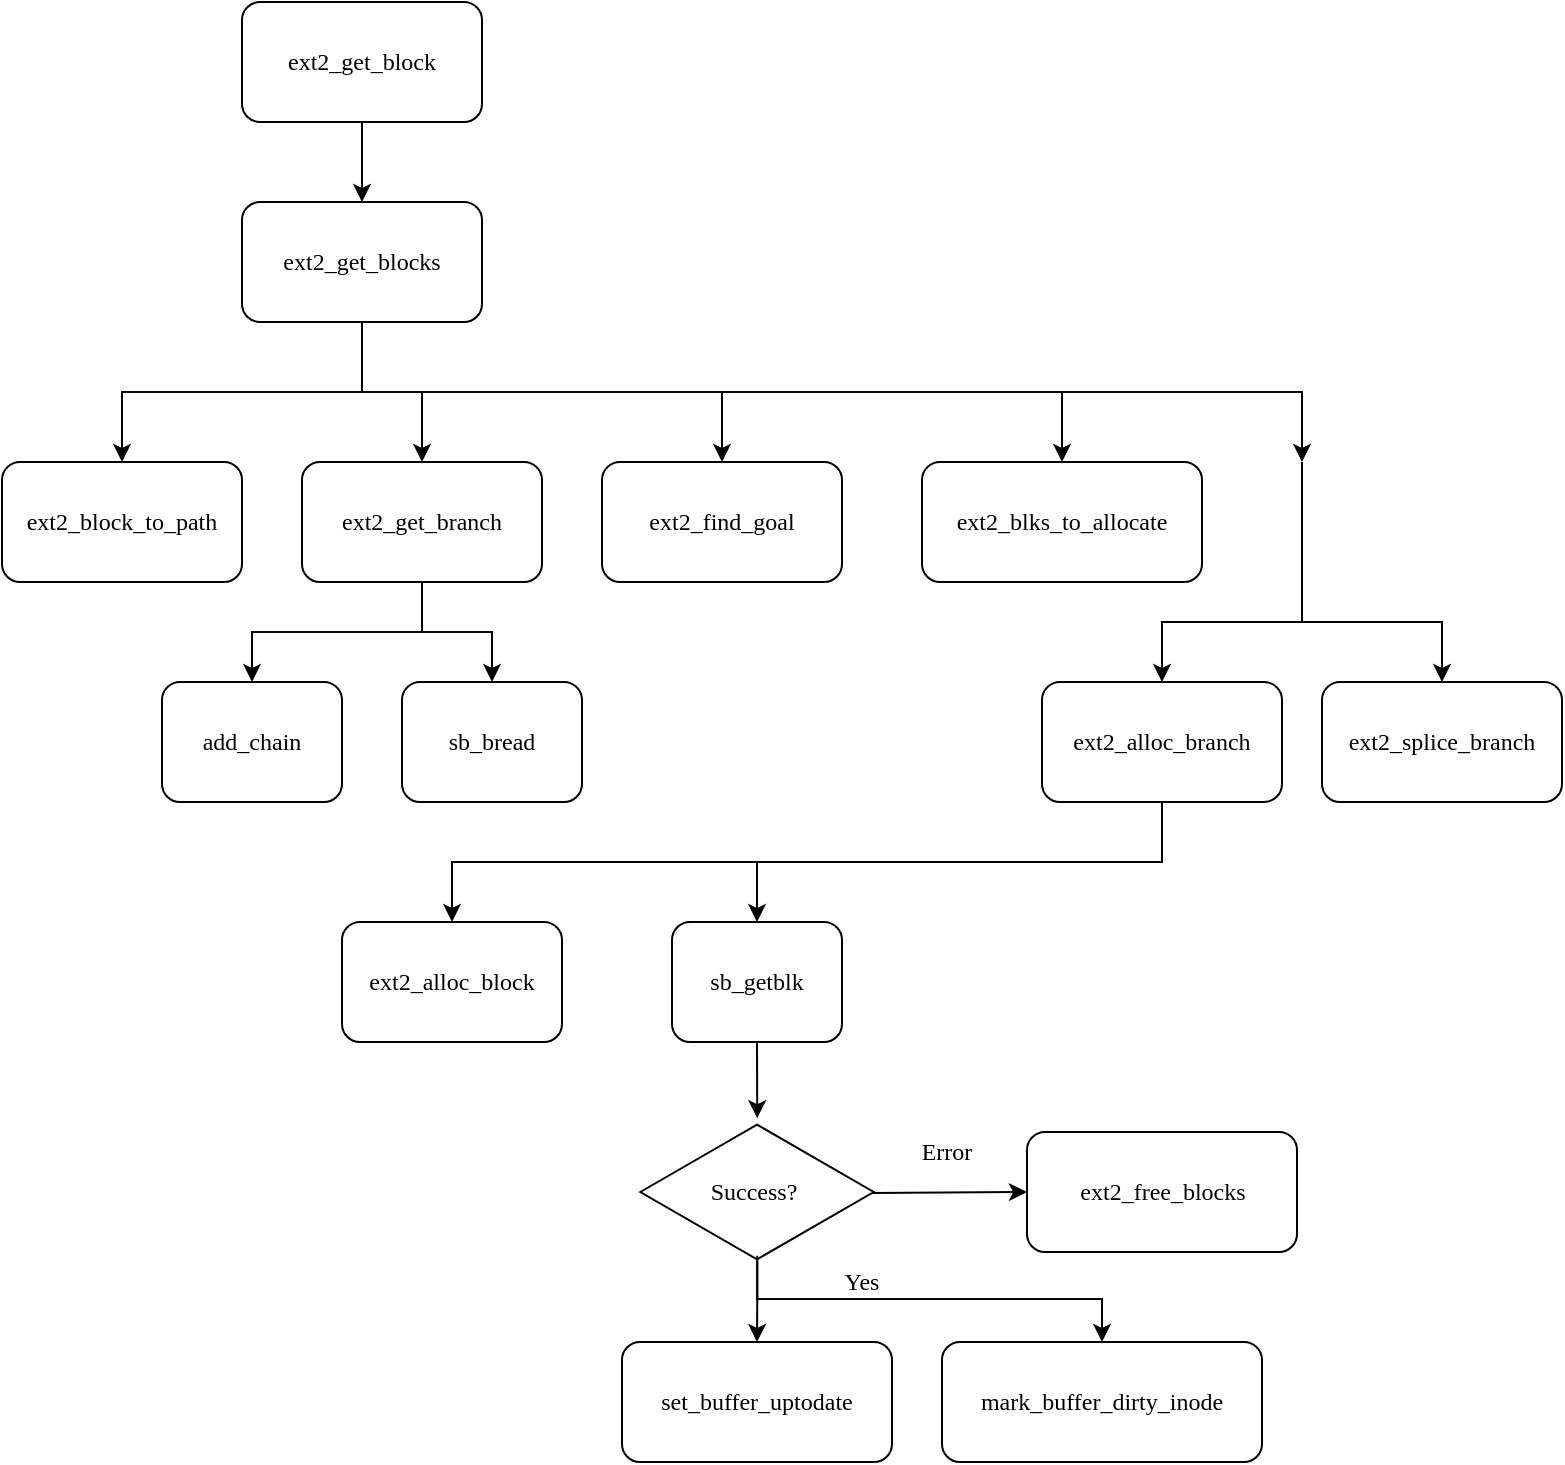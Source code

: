 <mxfile version="18.1.2" type="github">
  <diagram id="doW26T-CMRSeiIQzmsKS" name="Page-1">
    <mxGraphModel dx="633" dy="1579" grid="1" gridSize="10" guides="1" tooltips="1" connect="1" arrows="1" fold="1" page="1" pageScale="1" pageWidth="827" pageHeight="1169" math="0" shadow="0">
      <root>
        <mxCell id="0" />
        <mxCell id="1" parent="0" />
        <mxCell id="nTzvKom0a_UCRgKJAyW0-1" value="&lt;font face=&quot;Comic Sans MS&quot;&gt;ext2_get_block&lt;/font&gt;" style="rounded=1;whiteSpace=wrap;html=1;" vertex="1" parent="1">
          <mxGeometry x="140" y="240" width="120" height="60" as="geometry" />
        </mxCell>
        <mxCell id="nTzvKom0a_UCRgKJAyW0-2" value="" style="endArrow=classic;html=1;rounded=0;fontFamily=Comic Sans MS;exitX=0.5;exitY=1;exitDx=0;exitDy=0;entryX=0.5;entryY=0;entryDx=0;entryDy=0;" edge="1" parent="1" source="nTzvKom0a_UCRgKJAyW0-1" target="nTzvKom0a_UCRgKJAyW0-3">
          <mxGeometry width="50" height="50" relative="1" as="geometry">
            <mxPoint x="190" y="550" as="sourcePoint" />
            <mxPoint x="200" y="360" as="targetPoint" />
          </mxGeometry>
        </mxCell>
        <mxCell id="nTzvKom0a_UCRgKJAyW0-3" value="&lt;font face=&quot;Comic Sans MS&quot;&gt;ext2_get_blocks&lt;/font&gt;" style="rounded=1;whiteSpace=wrap;html=1;" vertex="1" parent="1">
          <mxGeometry x="140" y="340" width="120" height="60" as="geometry" />
        </mxCell>
        <mxCell id="nTzvKom0a_UCRgKJAyW0-4" value="&lt;font face=&quot;Comic Sans MS&quot;&gt;ext2_block_to_path&lt;/font&gt;" style="rounded=1;whiteSpace=wrap;html=1;" vertex="1" parent="1">
          <mxGeometry x="20" y="470" width="120" height="60" as="geometry" />
        </mxCell>
        <mxCell id="nTzvKom0a_UCRgKJAyW0-6" value="&lt;font face=&quot;Comic Sans MS&quot;&gt;ext2_get_branch&lt;/font&gt;" style="rounded=1;whiteSpace=wrap;html=1;" vertex="1" parent="1">
          <mxGeometry x="170" y="470" width="120" height="60" as="geometry" />
        </mxCell>
        <mxCell id="nTzvKom0a_UCRgKJAyW0-11" value="" style="edgeStyle=elbowEdgeStyle;elbow=vertical;endArrow=classic;html=1;rounded=0;fontFamily=Comic Sans MS;exitX=0.5;exitY=1;exitDx=0;exitDy=0;entryX=0.5;entryY=0;entryDx=0;entryDy=0;" edge="1" parent="1" source="nTzvKom0a_UCRgKJAyW0-3" target="nTzvKom0a_UCRgKJAyW0-6">
          <mxGeometry width="50" height="50" relative="1" as="geometry">
            <mxPoint x="220" y="460" as="sourcePoint" />
            <mxPoint x="270" y="410" as="targetPoint" />
          </mxGeometry>
        </mxCell>
        <mxCell id="nTzvKom0a_UCRgKJAyW0-12" value="&lt;font face=&quot;Comic Sans MS&quot;&gt;ext2_find_goal&lt;/font&gt;" style="rounded=1;whiteSpace=wrap;html=1;" vertex="1" parent="1">
          <mxGeometry x="320" y="470" width="120" height="60" as="geometry" />
        </mxCell>
        <mxCell id="nTzvKom0a_UCRgKJAyW0-13" value="" style="edgeStyle=elbowEdgeStyle;elbow=vertical;endArrow=classic;html=1;rounded=0;fontFamily=Comic Sans MS;exitX=0.5;exitY=1;exitDx=0;exitDy=0;entryX=0.5;entryY=0;entryDx=0;entryDy=0;" edge="1" parent="1" source="nTzvKom0a_UCRgKJAyW0-3" target="nTzvKom0a_UCRgKJAyW0-12">
          <mxGeometry width="50" height="50" relative="1" as="geometry">
            <mxPoint x="280" y="510" as="sourcePoint" />
            <mxPoint x="330" y="460" as="targetPoint" />
          </mxGeometry>
        </mxCell>
        <mxCell id="nTzvKom0a_UCRgKJAyW0-14" value="" style="edgeStyle=elbowEdgeStyle;elbow=vertical;endArrow=classic;html=1;rounded=0;fontFamily=Comic Sans MS;exitX=0.5;exitY=1;exitDx=0;exitDy=0;entryX=0.5;entryY=0;entryDx=0;entryDy=0;" edge="1" parent="1" source="nTzvKom0a_UCRgKJAyW0-3" target="nTzvKom0a_UCRgKJAyW0-4">
          <mxGeometry width="50" height="50" relative="1" as="geometry">
            <mxPoint x="120" y="690" as="sourcePoint" />
            <mxPoint x="170" y="640" as="targetPoint" />
          </mxGeometry>
        </mxCell>
        <mxCell id="nTzvKom0a_UCRgKJAyW0-15" value="&lt;font face=&quot;Comic Sans MS&quot;&gt;ext2_blks_to_allocate&lt;/font&gt;" style="rounded=1;whiteSpace=wrap;html=1;" vertex="1" parent="1">
          <mxGeometry x="480" y="470" width="140" height="60" as="geometry" />
        </mxCell>
        <mxCell id="nTzvKom0a_UCRgKJAyW0-16" value="&lt;font face=&quot;Comic Sans MS&quot;&gt;ext2_alloc_branch&lt;/font&gt;" style="rounded=1;whiteSpace=wrap;html=1;" vertex="1" parent="1">
          <mxGeometry x="540" y="580" width="120" height="60" as="geometry" />
        </mxCell>
        <mxCell id="nTzvKom0a_UCRgKJAyW0-17" value="&lt;font face=&quot;Comic Sans MS&quot;&gt;ext2_splice_branch&lt;/font&gt;" style="rounded=1;whiteSpace=wrap;html=1;" vertex="1" parent="1">
          <mxGeometry x="680" y="580" width="120" height="60" as="geometry" />
        </mxCell>
        <mxCell id="nTzvKom0a_UCRgKJAyW0-18" value="" style="edgeStyle=elbowEdgeStyle;elbow=vertical;endArrow=classic;html=1;rounded=0;fontFamily=Comic Sans MS;entryX=0.5;entryY=0;entryDx=0;entryDy=0;exitX=0.5;exitY=1;exitDx=0;exitDy=0;" edge="1" parent="1" source="nTzvKom0a_UCRgKJAyW0-3" target="nTzvKom0a_UCRgKJAyW0-15">
          <mxGeometry width="50" height="50" relative="1" as="geometry">
            <mxPoint x="510" y="460" as="sourcePoint" />
            <mxPoint x="560" y="410" as="targetPoint" />
          </mxGeometry>
        </mxCell>
        <mxCell id="nTzvKom0a_UCRgKJAyW0-25" value="" style="edgeStyle=elbowEdgeStyle;elbow=vertical;endArrow=classic;html=1;rounded=0;fontFamily=Comic Sans MS;exitX=0.5;exitY=1;exitDx=0;exitDy=0;" edge="1" parent="1" source="nTzvKom0a_UCRgKJAyW0-3">
          <mxGeometry width="50" height="50" relative="1" as="geometry">
            <mxPoint x="180" y="400" as="sourcePoint" />
            <mxPoint x="670" y="470" as="targetPoint" />
          </mxGeometry>
        </mxCell>
        <mxCell id="nTzvKom0a_UCRgKJAyW0-26" value="" style="edgeStyle=elbowEdgeStyle;elbow=vertical;endArrow=classic;html=1;rounded=0;fontFamily=Comic Sans MS;entryX=0.5;entryY=0;entryDx=0;entryDy=0;" edge="1" parent="1" target="nTzvKom0a_UCRgKJAyW0-16">
          <mxGeometry width="50" height="50" relative="1" as="geometry">
            <mxPoint x="670" y="470" as="sourcePoint" />
            <mxPoint x="740" y="420" as="targetPoint" />
            <Array as="points">
              <mxPoint x="610" y="550" />
              <mxPoint x="690" y="550" />
              <mxPoint x="630" y="560" />
            </Array>
          </mxGeometry>
        </mxCell>
        <mxCell id="nTzvKom0a_UCRgKJAyW0-27" value="" style="edgeStyle=segmentEdgeStyle;endArrow=classic;html=1;rounded=0;fontFamily=Comic Sans MS;entryX=0.5;entryY=0;entryDx=0;entryDy=0;" edge="1" parent="1" target="nTzvKom0a_UCRgKJAyW0-17">
          <mxGeometry width="50" height="50" relative="1" as="geometry">
            <mxPoint x="670" y="550" as="sourcePoint" />
            <mxPoint x="750" y="590" as="targetPoint" />
          </mxGeometry>
        </mxCell>
        <mxCell id="nTzvKom0a_UCRgKJAyW0-28" value="&lt;font face=&quot;Comic Sans MS&quot;&gt;add_chain&lt;/font&gt;" style="rounded=1;whiteSpace=wrap;html=1;" vertex="1" parent="1">
          <mxGeometry x="100" y="580" width="90" height="60" as="geometry" />
        </mxCell>
        <mxCell id="nTzvKom0a_UCRgKJAyW0-29" value="&lt;font face=&quot;Comic Sans MS&quot;&gt;sb_bread&lt;/font&gt;" style="rounded=1;whiteSpace=wrap;html=1;" vertex="1" parent="1">
          <mxGeometry x="220" y="580" width="90" height="60" as="geometry" />
        </mxCell>
        <mxCell id="nTzvKom0a_UCRgKJAyW0-30" value="" style="edgeStyle=elbowEdgeStyle;elbow=vertical;endArrow=classic;html=1;rounded=0;fontFamily=Comic Sans MS;exitX=0.5;exitY=1;exitDx=0;exitDy=0;entryX=0.5;entryY=0;entryDx=0;entryDy=0;" edge="1" parent="1" source="nTzvKom0a_UCRgKJAyW0-6" target="nTzvKom0a_UCRgKJAyW0-28">
          <mxGeometry width="50" height="50" relative="1" as="geometry">
            <mxPoint x="180" y="740" as="sourcePoint" />
            <mxPoint x="230" y="690" as="targetPoint" />
          </mxGeometry>
        </mxCell>
        <mxCell id="nTzvKom0a_UCRgKJAyW0-31" value="" style="edgeStyle=elbowEdgeStyle;elbow=vertical;endArrow=classic;html=1;rounded=0;fontFamily=Comic Sans MS;exitX=0.5;exitY=1;exitDx=0;exitDy=0;entryX=0.5;entryY=0;entryDx=0;entryDy=0;" edge="1" parent="1" source="nTzvKom0a_UCRgKJAyW0-6" target="nTzvKom0a_UCRgKJAyW0-29">
          <mxGeometry width="50" height="50" relative="1" as="geometry">
            <mxPoint x="210" y="730" as="sourcePoint" />
            <mxPoint x="260" y="680" as="targetPoint" />
          </mxGeometry>
        </mxCell>
        <mxCell id="nTzvKom0a_UCRgKJAyW0-32" value="&lt;font face=&quot;Comic Sans MS&quot;&gt;ext2_alloc_block&lt;/font&gt;" style="rounded=1;whiteSpace=wrap;html=1;" vertex="1" parent="1">
          <mxGeometry x="190" y="700" width="110" height="60" as="geometry" />
        </mxCell>
        <mxCell id="nTzvKom0a_UCRgKJAyW0-33" value="&lt;font face=&quot;Comic Sans MS&quot;&gt;sb_getblk&lt;/font&gt;" style="rounded=1;whiteSpace=wrap;html=1;" vertex="1" parent="1">
          <mxGeometry x="355" y="700" width="85" height="60" as="geometry" />
        </mxCell>
        <mxCell id="nTzvKom0a_UCRgKJAyW0-34" value="&lt;font face=&quot;Comic Sans MS&quot;&gt;set_buffer_uptodate&lt;/font&gt;" style="rounded=1;whiteSpace=wrap;html=1;" vertex="1" parent="1">
          <mxGeometry x="330" y="910" width="135" height="60" as="geometry" />
        </mxCell>
        <mxCell id="nTzvKom0a_UCRgKJAyW0-35" value="&lt;font face=&quot;Comic Sans MS&quot;&gt;mark_buffer_dirty_inode&lt;/font&gt;" style="rounded=1;whiteSpace=wrap;html=1;" vertex="1" parent="1">
          <mxGeometry x="490" y="910" width="160" height="60" as="geometry" />
        </mxCell>
        <mxCell id="nTzvKom0a_UCRgKJAyW0-36" value="" style="edgeStyle=elbowEdgeStyle;elbow=vertical;endArrow=classic;html=1;rounded=0;fontFamily=Comic Sans MS;exitX=0.5;exitY=1;exitDx=0;exitDy=0;entryX=0.5;entryY=0;entryDx=0;entryDy=0;" edge="1" parent="1" source="nTzvKom0a_UCRgKJAyW0-16" target="nTzvKom0a_UCRgKJAyW0-32">
          <mxGeometry width="50" height="50" relative="1" as="geometry">
            <mxPoint x="430" y="710" as="sourcePoint" />
            <mxPoint x="480" y="660" as="targetPoint" />
          </mxGeometry>
        </mxCell>
        <mxCell id="nTzvKom0a_UCRgKJAyW0-37" value="" style="edgeStyle=elbowEdgeStyle;elbow=vertical;endArrow=classic;html=1;rounded=0;fontFamily=Comic Sans MS;exitX=0.5;exitY=1;exitDx=0;exitDy=0;entryX=0.5;entryY=0;entryDx=0;entryDy=0;" edge="1" parent="1" source="nTzvKom0a_UCRgKJAyW0-16" target="nTzvKom0a_UCRgKJAyW0-33">
          <mxGeometry width="50" height="50" relative="1" as="geometry">
            <mxPoint x="430" y="590" as="sourcePoint" />
            <mxPoint x="480" y="540" as="targetPoint" />
          </mxGeometry>
        </mxCell>
        <mxCell id="nTzvKom0a_UCRgKJAyW0-45" value="Success?&amp;nbsp;" style="html=1;whiteSpace=wrap;aspect=fixed;shape=isoRectangle;fontFamily=Comic Sans MS;" vertex="1" parent="1">
          <mxGeometry x="339.17" y="800" width="116.67" height="70" as="geometry" />
        </mxCell>
        <mxCell id="nTzvKom0a_UCRgKJAyW0-51" value="" style="endArrow=classic;html=1;rounded=0;fontFamily=Comic Sans MS;exitX=0.5;exitY=1;exitDx=0;exitDy=0;entryX=0.501;entryY=-0.027;entryDx=0;entryDy=0;entryPerimeter=0;" edge="1" parent="1" source="nTzvKom0a_UCRgKJAyW0-33" target="nTzvKom0a_UCRgKJAyW0-45">
          <mxGeometry width="50" height="50" relative="1" as="geometry">
            <mxPoint x="480" y="810" as="sourcePoint" />
            <mxPoint x="530" y="760" as="targetPoint" />
          </mxGeometry>
        </mxCell>
        <mxCell id="nTzvKom0a_UCRgKJAyW0-52" value="" style="edgeStyle=elbowEdgeStyle;elbow=vertical;endArrow=classic;html=1;rounded=0;fontFamily=Comic Sans MS;exitX=0.501;exitY=0.992;exitDx=0;exitDy=0;exitPerimeter=0;entryX=0.5;entryY=0;entryDx=0;entryDy=0;" edge="1" parent="1" source="nTzvKom0a_UCRgKJAyW0-45" target="nTzvKom0a_UCRgKJAyW0-34">
          <mxGeometry width="50" height="50" relative="1" as="geometry">
            <mxPoint x="450" y="1080" as="sourcePoint" />
            <mxPoint x="500" y="1030" as="targetPoint" />
          </mxGeometry>
        </mxCell>
        <mxCell id="nTzvKom0a_UCRgKJAyW0-53" value="" style="edgeStyle=elbowEdgeStyle;elbow=vertical;endArrow=classic;html=1;rounded=0;fontFamily=Comic Sans MS;entryX=0.5;entryY=0;entryDx=0;entryDy=0;exitX=0.501;exitY=0.955;exitDx=0;exitDy=0;exitPerimeter=0;" edge="1" parent="1" source="nTzvKom0a_UCRgKJAyW0-45" target="nTzvKom0a_UCRgKJAyW0-35">
          <mxGeometry width="50" height="50" relative="1" as="geometry">
            <mxPoint x="397" y="870" as="sourcePoint" />
            <mxPoint x="590" y="860" as="targetPoint" />
          </mxGeometry>
        </mxCell>
        <mxCell id="nTzvKom0a_UCRgKJAyW0-54" value="" style="endArrow=classic;html=1;rounded=0;fontFamily=Comic Sans MS;exitX=0.993;exitY=0.507;exitDx=0;exitDy=0;exitPerimeter=0;entryX=0;entryY=0.5;entryDx=0;entryDy=0;" edge="1" parent="1" source="nTzvKom0a_UCRgKJAyW0-45" target="nTzvKom0a_UCRgKJAyW0-57">
          <mxGeometry width="50" height="50" relative="1" as="geometry">
            <mxPoint x="500" y="850" as="sourcePoint" />
            <mxPoint x="550" y="835" as="targetPoint" />
          </mxGeometry>
        </mxCell>
        <mxCell id="nTzvKom0a_UCRgKJAyW0-55" value="Error" style="text;html=1;strokeColor=none;fillColor=none;align=center;verticalAlign=middle;whiteSpace=wrap;rounded=0;fontFamily=Comic Sans MS;" vertex="1" parent="1">
          <mxGeometry x="470" y="805" width="45" height="20" as="geometry" />
        </mxCell>
        <mxCell id="nTzvKom0a_UCRgKJAyW0-57" value="&lt;font face=&quot;Comic Sans MS&quot;&gt;ext2_free_blocks&lt;/font&gt;" style="rounded=1;whiteSpace=wrap;html=1;" vertex="1" parent="1">
          <mxGeometry x="532.5" y="805" width="135" height="60" as="geometry" />
        </mxCell>
        <mxCell id="nTzvKom0a_UCRgKJAyW0-58" value="Yes" style="text;html=1;strokeColor=none;fillColor=none;align=center;verticalAlign=middle;whiteSpace=wrap;rounded=0;fontFamily=Comic Sans MS;" vertex="1" parent="1">
          <mxGeometry x="420" y="865" width="60" height="30" as="geometry" />
        </mxCell>
      </root>
    </mxGraphModel>
  </diagram>
</mxfile>
